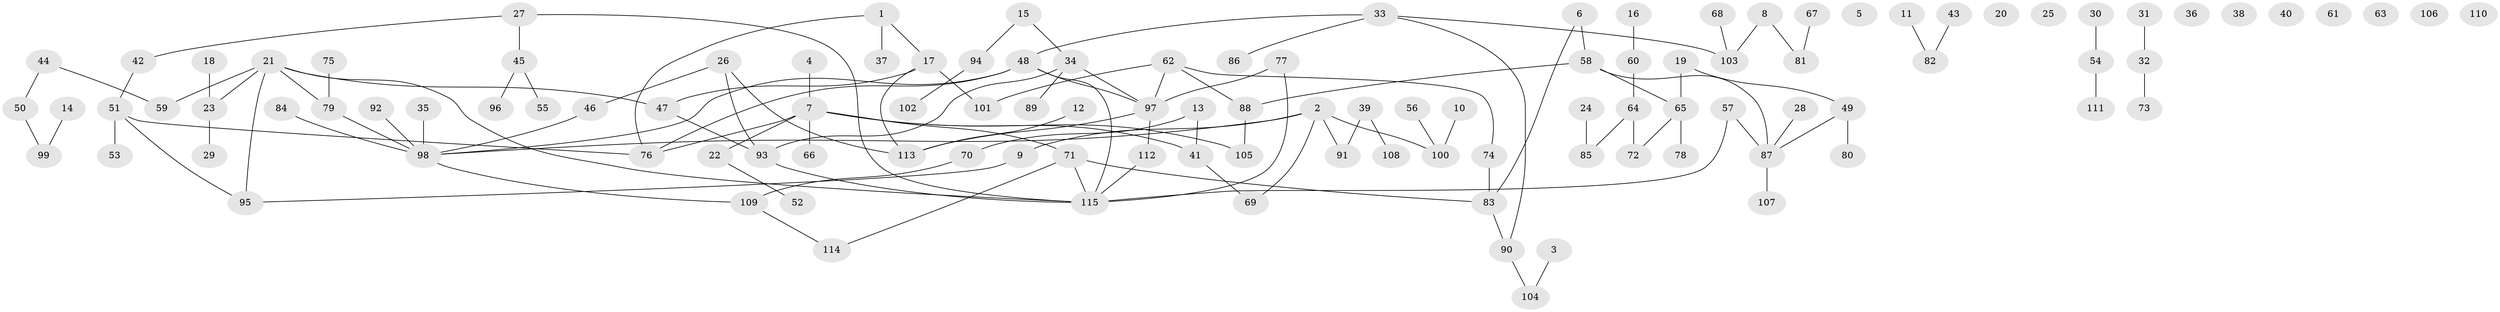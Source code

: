 // Generated by graph-tools (version 1.1) at 2025/39/03/09/25 04:39:59]
// undirected, 115 vertices, 124 edges
graph export_dot {
graph [start="1"]
  node [color=gray90,style=filled];
  1;
  2;
  3;
  4;
  5;
  6;
  7;
  8;
  9;
  10;
  11;
  12;
  13;
  14;
  15;
  16;
  17;
  18;
  19;
  20;
  21;
  22;
  23;
  24;
  25;
  26;
  27;
  28;
  29;
  30;
  31;
  32;
  33;
  34;
  35;
  36;
  37;
  38;
  39;
  40;
  41;
  42;
  43;
  44;
  45;
  46;
  47;
  48;
  49;
  50;
  51;
  52;
  53;
  54;
  55;
  56;
  57;
  58;
  59;
  60;
  61;
  62;
  63;
  64;
  65;
  66;
  67;
  68;
  69;
  70;
  71;
  72;
  73;
  74;
  75;
  76;
  77;
  78;
  79;
  80;
  81;
  82;
  83;
  84;
  85;
  86;
  87;
  88;
  89;
  90;
  91;
  92;
  93;
  94;
  95;
  96;
  97;
  98;
  99;
  100;
  101;
  102;
  103;
  104;
  105;
  106;
  107;
  108;
  109;
  110;
  111;
  112;
  113;
  114;
  115;
  1 -- 17;
  1 -- 37;
  1 -- 76;
  2 -- 9;
  2 -- 69;
  2 -- 91;
  2 -- 98;
  2 -- 100;
  3 -- 104;
  4 -- 7;
  6 -- 58;
  6 -- 83;
  7 -- 22;
  7 -- 41;
  7 -- 66;
  7 -- 71;
  7 -- 76;
  7 -- 105;
  8 -- 81;
  8 -- 103;
  9 -- 95;
  10 -- 100;
  11 -- 82;
  12 -- 113;
  13 -- 41;
  13 -- 70;
  14 -- 99;
  15 -- 34;
  15 -- 94;
  16 -- 60;
  17 -- 47;
  17 -- 101;
  17 -- 113;
  18 -- 23;
  19 -- 49;
  19 -- 65;
  21 -- 23;
  21 -- 47;
  21 -- 59;
  21 -- 79;
  21 -- 95;
  21 -- 115;
  22 -- 52;
  23 -- 29;
  24 -- 85;
  26 -- 46;
  26 -- 93;
  26 -- 113;
  27 -- 42;
  27 -- 45;
  27 -- 115;
  28 -- 87;
  30 -- 54;
  31 -- 32;
  32 -- 73;
  33 -- 48;
  33 -- 86;
  33 -- 90;
  33 -- 103;
  34 -- 89;
  34 -- 93;
  34 -- 97;
  35 -- 98;
  39 -- 91;
  39 -- 108;
  41 -- 69;
  42 -- 51;
  43 -- 82;
  44 -- 50;
  44 -- 59;
  45 -- 55;
  45 -- 96;
  46 -- 98;
  47 -- 93;
  48 -- 76;
  48 -- 97;
  48 -- 98;
  48 -- 115;
  49 -- 80;
  49 -- 87;
  50 -- 99;
  51 -- 53;
  51 -- 76;
  51 -- 95;
  54 -- 111;
  56 -- 100;
  57 -- 87;
  57 -- 115;
  58 -- 65;
  58 -- 87;
  58 -- 88;
  60 -- 64;
  62 -- 74;
  62 -- 88;
  62 -- 97;
  62 -- 101;
  64 -- 72;
  64 -- 85;
  65 -- 72;
  65 -- 78;
  67 -- 81;
  68 -- 103;
  70 -- 109;
  71 -- 83;
  71 -- 114;
  71 -- 115;
  74 -- 83;
  75 -- 79;
  77 -- 97;
  77 -- 115;
  79 -- 98;
  83 -- 90;
  84 -- 98;
  87 -- 107;
  88 -- 105;
  90 -- 104;
  92 -- 98;
  93 -- 115;
  94 -- 102;
  97 -- 112;
  97 -- 113;
  98 -- 109;
  109 -- 114;
  112 -- 115;
}
